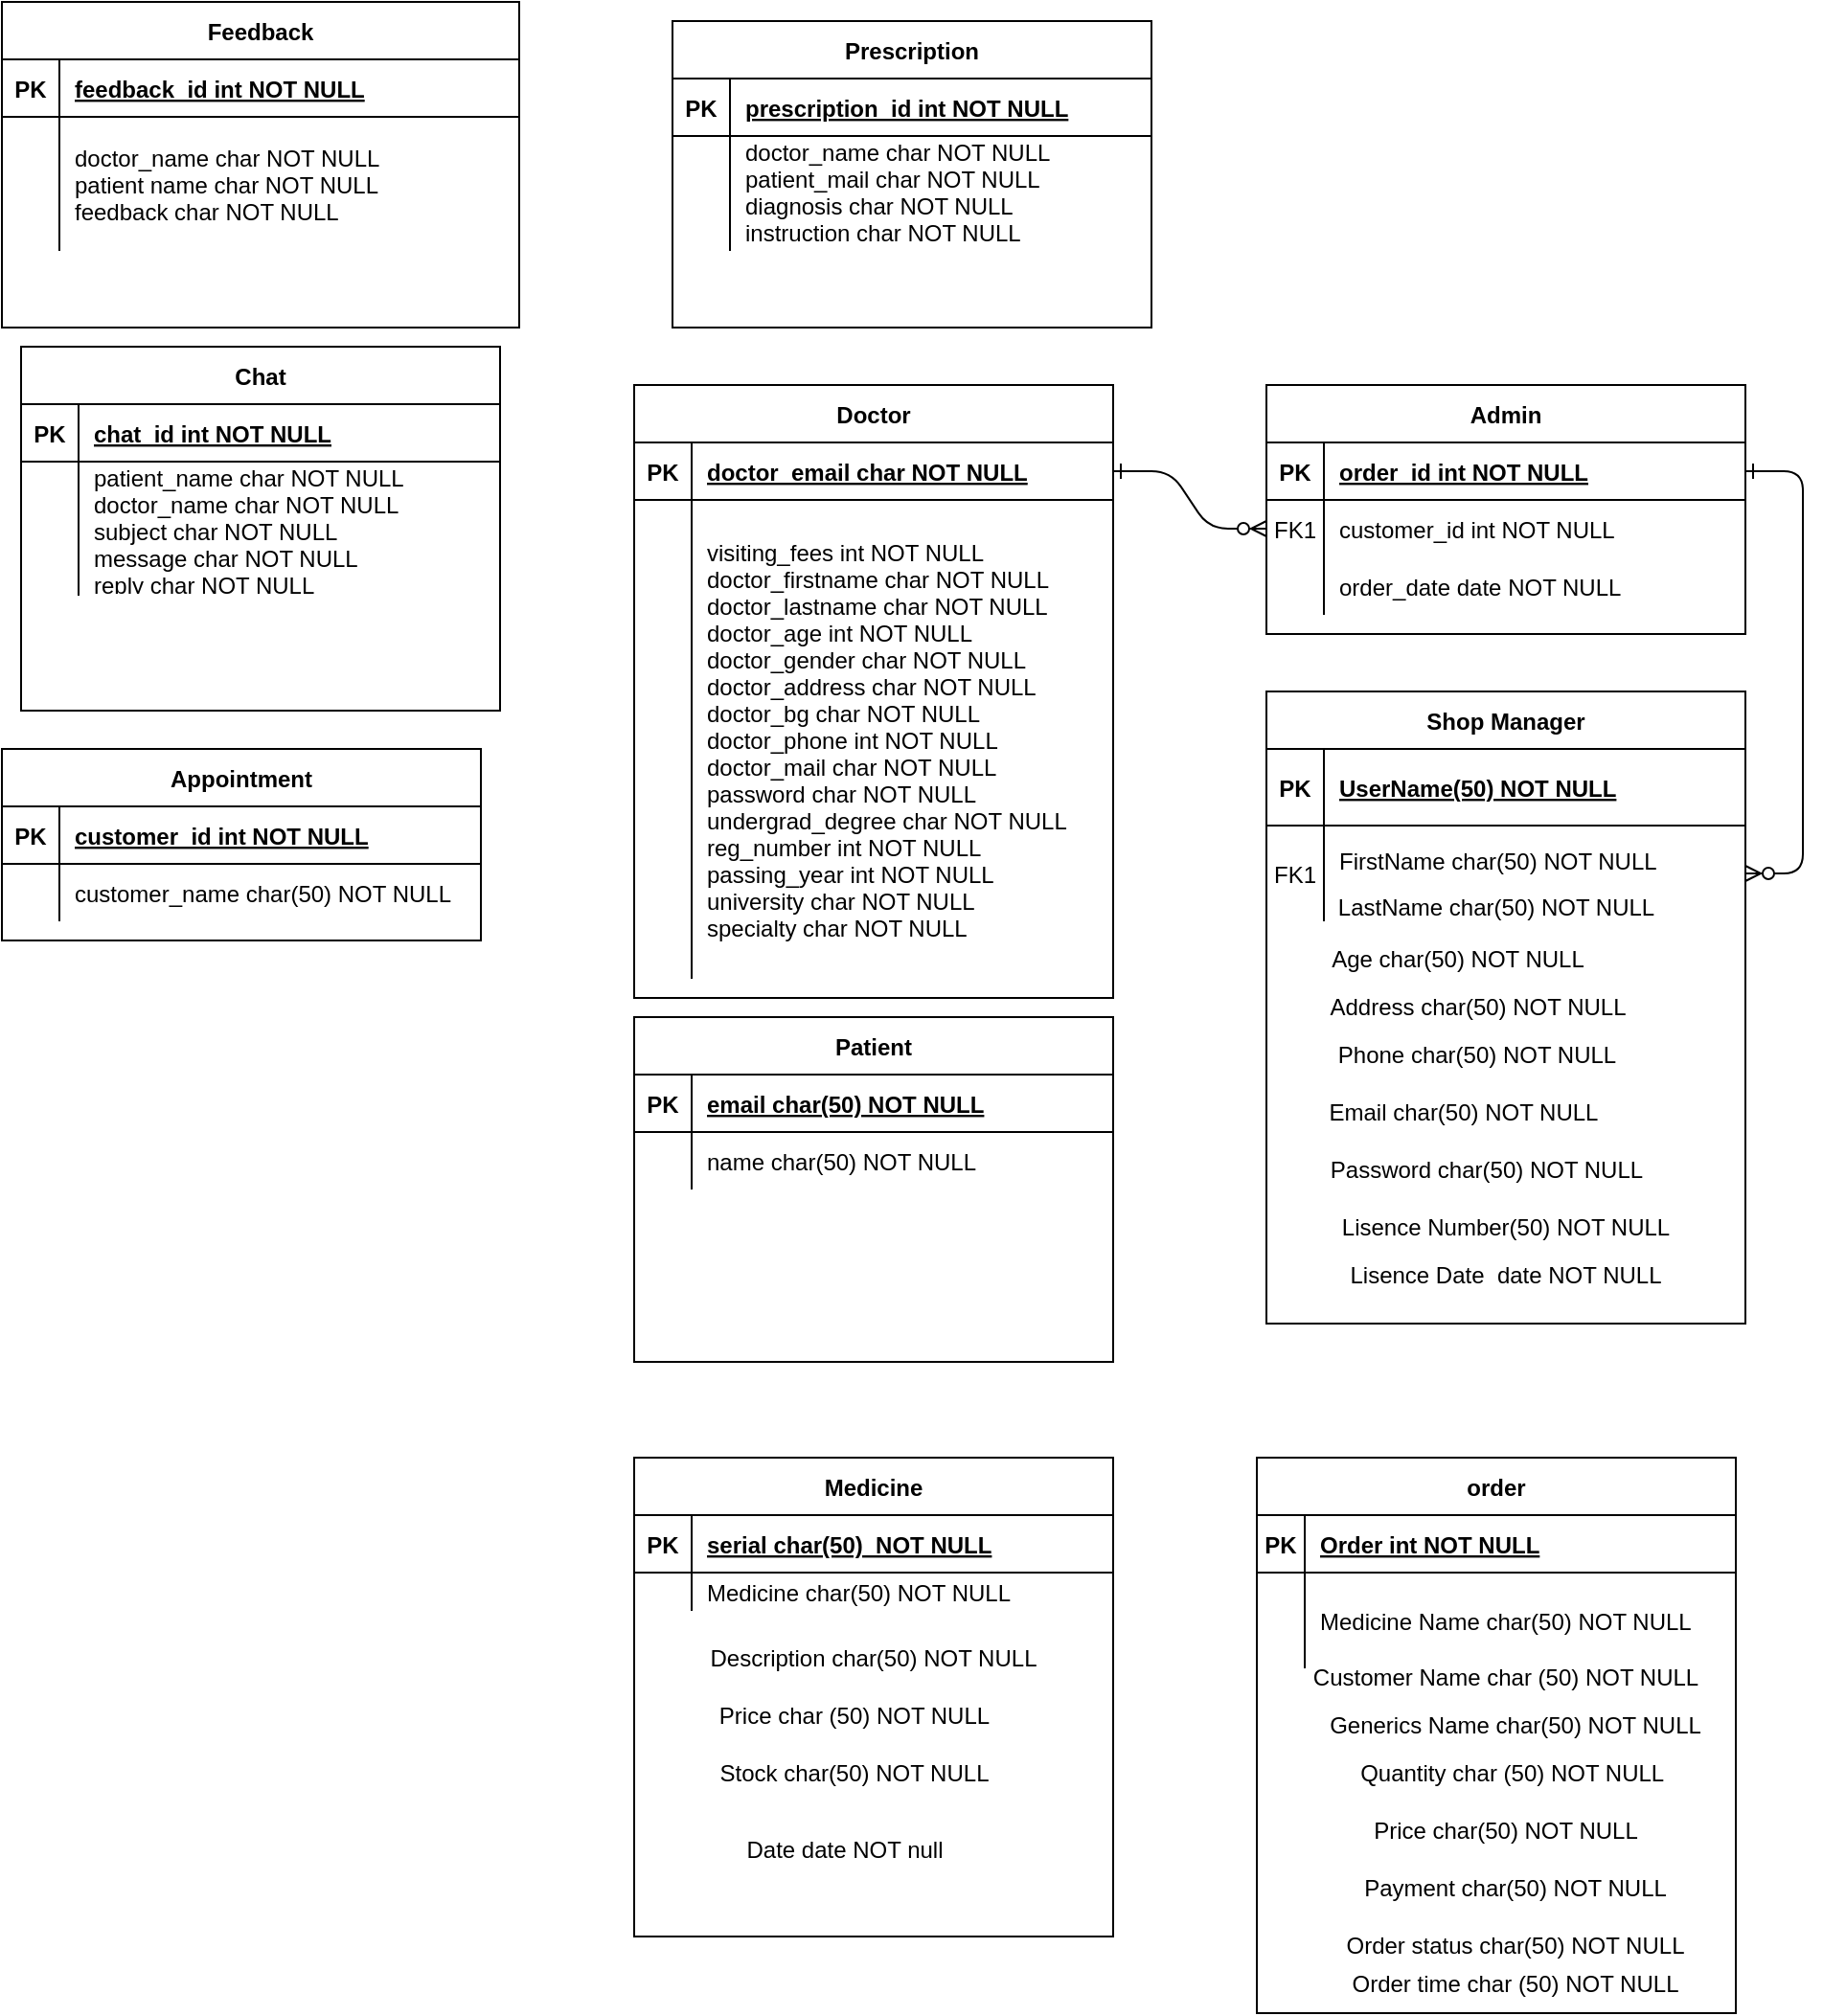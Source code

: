 <mxfile version="15.6.2" type="github">
  <diagram id="R2lEEEUBdFMjLlhIrx00" name="Page-1">
    <mxGraphModel dx="1888" dy="1647" grid="1" gridSize="10" guides="1" tooltips="1" connect="1" arrows="1" fold="1" page="1" pageScale="1" pageWidth="850" pageHeight="1100" math="0" shadow="0" extFonts="Permanent Marker^https://fonts.googleapis.com/css?family=Permanent+Marker">
      <root>
        <mxCell id="0" />
        <mxCell id="1" parent="0" />
        <mxCell id="C-vyLk0tnHw3VtMMgP7b-1" value="" style="edgeStyle=entityRelationEdgeStyle;endArrow=ERzeroToMany;startArrow=ERone;endFill=1;startFill=0;" parent="1" source="C-vyLk0tnHw3VtMMgP7b-24" target="C-vyLk0tnHw3VtMMgP7b-6" edge="1">
          <mxGeometry width="100" height="100" relative="1" as="geometry">
            <mxPoint x="340" y="720" as="sourcePoint" />
            <mxPoint x="440" y="620" as="targetPoint" />
          </mxGeometry>
        </mxCell>
        <mxCell id="C-vyLk0tnHw3VtMMgP7b-12" value="" style="edgeStyle=entityRelationEdgeStyle;endArrow=ERzeroToMany;startArrow=ERone;endFill=1;startFill=0;" parent="1" source="C-vyLk0tnHw3VtMMgP7b-3" target="C-vyLk0tnHw3VtMMgP7b-17" edge="1">
          <mxGeometry width="100" height="100" relative="1" as="geometry">
            <mxPoint x="400" y="180" as="sourcePoint" />
            <mxPoint x="460" y="205" as="targetPoint" />
          </mxGeometry>
        </mxCell>
        <mxCell id="C-vyLk0tnHw3VtMMgP7b-2" value="Admin" style="shape=table;startSize=30;container=1;collapsible=1;childLayout=tableLayout;fixedRows=1;rowLines=0;fontStyle=1;align=center;resizeLast=1;" parent="1" vertex="1">
          <mxGeometry x="450" y="120" width="250" height="130" as="geometry" />
        </mxCell>
        <mxCell id="C-vyLk0tnHw3VtMMgP7b-3" value="" style="shape=partialRectangle;collapsible=0;dropTarget=0;pointerEvents=0;fillColor=none;points=[[0,0.5],[1,0.5]];portConstraint=eastwest;top=0;left=0;right=0;bottom=1;" parent="C-vyLk0tnHw3VtMMgP7b-2" vertex="1">
          <mxGeometry y="30" width="250" height="30" as="geometry" />
        </mxCell>
        <mxCell id="C-vyLk0tnHw3VtMMgP7b-4" value="PK" style="shape=partialRectangle;overflow=hidden;connectable=0;fillColor=none;top=0;left=0;bottom=0;right=0;fontStyle=1;" parent="C-vyLk0tnHw3VtMMgP7b-3" vertex="1">
          <mxGeometry width="30" height="30" as="geometry" />
        </mxCell>
        <mxCell id="C-vyLk0tnHw3VtMMgP7b-5" value="order_id int NOT NULL " style="shape=partialRectangle;overflow=hidden;connectable=0;fillColor=none;top=0;left=0;bottom=0;right=0;align=left;spacingLeft=6;fontStyle=5;" parent="C-vyLk0tnHw3VtMMgP7b-3" vertex="1">
          <mxGeometry x="30" width="220" height="30" as="geometry" />
        </mxCell>
        <mxCell id="C-vyLk0tnHw3VtMMgP7b-6" value="" style="shape=partialRectangle;collapsible=0;dropTarget=0;pointerEvents=0;fillColor=none;points=[[0,0.5],[1,0.5]];portConstraint=eastwest;top=0;left=0;right=0;bottom=0;" parent="C-vyLk0tnHw3VtMMgP7b-2" vertex="1">
          <mxGeometry y="60" width="250" height="30" as="geometry" />
        </mxCell>
        <mxCell id="C-vyLk0tnHw3VtMMgP7b-7" value="FK1" style="shape=partialRectangle;overflow=hidden;connectable=0;fillColor=none;top=0;left=0;bottom=0;right=0;" parent="C-vyLk0tnHw3VtMMgP7b-6" vertex="1">
          <mxGeometry width="30" height="30" as="geometry" />
        </mxCell>
        <mxCell id="C-vyLk0tnHw3VtMMgP7b-8" value="customer_id int NOT NULL" style="shape=partialRectangle;overflow=hidden;connectable=0;fillColor=none;top=0;left=0;bottom=0;right=0;align=left;spacingLeft=6;" parent="C-vyLk0tnHw3VtMMgP7b-6" vertex="1">
          <mxGeometry x="30" width="220" height="30" as="geometry" />
        </mxCell>
        <mxCell id="C-vyLk0tnHw3VtMMgP7b-9" value="" style="shape=partialRectangle;collapsible=0;dropTarget=0;pointerEvents=0;fillColor=none;points=[[0,0.5],[1,0.5]];portConstraint=eastwest;top=0;left=0;right=0;bottom=0;" parent="C-vyLk0tnHw3VtMMgP7b-2" vertex="1">
          <mxGeometry y="90" width="250" height="30" as="geometry" />
        </mxCell>
        <mxCell id="C-vyLk0tnHw3VtMMgP7b-10" value="" style="shape=partialRectangle;overflow=hidden;connectable=0;fillColor=none;top=0;left=0;bottom=0;right=0;" parent="C-vyLk0tnHw3VtMMgP7b-9" vertex="1">
          <mxGeometry width="30" height="30" as="geometry" />
        </mxCell>
        <mxCell id="C-vyLk0tnHw3VtMMgP7b-11" value="order_date date NOT NULL" style="shape=partialRectangle;overflow=hidden;connectable=0;fillColor=none;top=0;left=0;bottom=0;right=0;align=left;spacingLeft=6;" parent="C-vyLk0tnHw3VtMMgP7b-9" vertex="1">
          <mxGeometry x="30" width="220" height="30" as="geometry" />
        </mxCell>
        <mxCell id="C-vyLk0tnHw3VtMMgP7b-13" value="Shop Manager" style="shape=table;startSize=30;container=1;collapsible=1;childLayout=tableLayout;fixedRows=1;rowLines=0;fontStyle=1;align=center;resizeLast=1;" parent="1" vertex="1">
          <mxGeometry x="450" y="280" width="250" height="330" as="geometry" />
        </mxCell>
        <mxCell id="C-vyLk0tnHw3VtMMgP7b-14" value="" style="shape=partialRectangle;collapsible=0;dropTarget=0;pointerEvents=0;fillColor=none;points=[[0,0.5],[1,0.5]];portConstraint=eastwest;top=0;left=0;right=0;bottom=1;" parent="C-vyLk0tnHw3VtMMgP7b-13" vertex="1">
          <mxGeometry y="30" width="250" height="40" as="geometry" />
        </mxCell>
        <mxCell id="C-vyLk0tnHw3VtMMgP7b-15" value="PK" style="shape=partialRectangle;overflow=hidden;connectable=0;fillColor=none;top=0;left=0;bottom=0;right=0;fontStyle=1;" parent="C-vyLk0tnHw3VtMMgP7b-14" vertex="1">
          <mxGeometry width="30" height="40" as="geometry">
            <mxRectangle width="30" height="40" as="alternateBounds" />
          </mxGeometry>
        </mxCell>
        <mxCell id="C-vyLk0tnHw3VtMMgP7b-16" value="UserName(50) NOT NULL " style="shape=partialRectangle;overflow=hidden;connectable=0;fillColor=none;top=0;left=0;bottom=0;right=0;align=left;spacingLeft=6;fontStyle=5;" parent="C-vyLk0tnHw3VtMMgP7b-14" vertex="1">
          <mxGeometry x="30" width="220" height="40" as="geometry">
            <mxRectangle width="220" height="40" as="alternateBounds" />
          </mxGeometry>
        </mxCell>
        <mxCell id="C-vyLk0tnHw3VtMMgP7b-17" value="" style="shape=partialRectangle;collapsible=0;dropTarget=0;pointerEvents=0;fillColor=none;points=[[0,0.5],[1,0.5]];portConstraint=eastwest;top=0;left=0;right=0;bottom=0;" parent="C-vyLk0tnHw3VtMMgP7b-13" vertex="1">
          <mxGeometry y="70" width="250" height="50" as="geometry" />
        </mxCell>
        <mxCell id="C-vyLk0tnHw3VtMMgP7b-18" value="FK1" style="shape=partialRectangle;overflow=hidden;connectable=0;fillColor=none;top=0;left=0;bottom=0;right=0;" parent="C-vyLk0tnHw3VtMMgP7b-17" vertex="1">
          <mxGeometry width="30" height="50" as="geometry">
            <mxRectangle width="30" height="50" as="alternateBounds" />
          </mxGeometry>
        </mxCell>
        <mxCell id="C-vyLk0tnHw3VtMMgP7b-19" value="FirstName char(50) NOT NULL&#xa;" style="shape=partialRectangle;overflow=hidden;connectable=0;fillColor=none;top=0;left=0;bottom=0;right=0;align=left;spacingLeft=6;" parent="C-vyLk0tnHw3VtMMgP7b-17" vertex="1">
          <mxGeometry x="30" width="220" height="50" as="geometry">
            <mxRectangle width="220" height="50" as="alternateBounds" />
          </mxGeometry>
        </mxCell>
        <mxCell id="C-vyLk0tnHw3VtMMgP7b-23" value="Doctor" style="shape=table;startSize=30;container=1;collapsible=1;childLayout=tableLayout;fixedRows=1;rowLines=0;fontStyle=1;align=center;resizeLast=1;" parent="1" vertex="1">
          <mxGeometry x="120" y="120" width="250" height="320" as="geometry" />
        </mxCell>
        <mxCell id="C-vyLk0tnHw3VtMMgP7b-24" value="" style="shape=partialRectangle;collapsible=0;dropTarget=0;pointerEvents=0;fillColor=none;points=[[0,0.5],[1,0.5]];portConstraint=eastwest;top=0;left=0;right=0;bottom=1;" parent="C-vyLk0tnHw3VtMMgP7b-23" vertex="1">
          <mxGeometry y="30" width="250" height="30" as="geometry" />
        </mxCell>
        <mxCell id="C-vyLk0tnHw3VtMMgP7b-25" value="PK" style="shape=partialRectangle;overflow=hidden;connectable=0;fillColor=none;top=0;left=0;bottom=0;right=0;fontStyle=1;" parent="C-vyLk0tnHw3VtMMgP7b-24" vertex="1">
          <mxGeometry width="30" height="30" as="geometry">
            <mxRectangle width="30" height="30" as="alternateBounds" />
          </mxGeometry>
        </mxCell>
        <mxCell id="C-vyLk0tnHw3VtMMgP7b-26" value="doctor_email char NOT NULL" style="shape=partialRectangle;overflow=hidden;connectable=0;fillColor=none;top=0;left=0;bottom=0;right=0;align=left;spacingLeft=6;fontStyle=5;" parent="C-vyLk0tnHw3VtMMgP7b-24" vertex="1">
          <mxGeometry x="30" width="220" height="30" as="geometry">
            <mxRectangle width="220" height="30" as="alternateBounds" />
          </mxGeometry>
        </mxCell>
        <mxCell id="C-vyLk0tnHw3VtMMgP7b-27" value="" style="shape=partialRectangle;collapsible=0;dropTarget=0;pointerEvents=0;fillColor=none;points=[[0,0.5],[1,0.5]];portConstraint=eastwest;top=0;left=0;right=0;bottom=0;" parent="C-vyLk0tnHw3VtMMgP7b-23" vertex="1">
          <mxGeometry y="60" width="250" height="250" as="geometry" />
        </mxCell>
        <mxCell id="C-vyLk0tnHw3VtMMgP7b-28" value="" style="shape=partialRectangle;overflow=hidden;connectable=0;fillColor=none;top=0;left=0;bottom=0;right=0;" parent="C-vyLk0tnHw3VtMMgP7b-27" vertex="1">
          <mxGeometry width="30" height="250" as="geometry">
            <mxRectangle width="30" height="250" as="alternateBounds" />
          </mxGeometry>
        </mxCell>
        <mxCell id="C-vyLk0tnHw3VtMMgP7b-29" value="visiting_fees int NOT NULL&#xa;doctor_firstname char NOT NULL&#xa;doctor_lastname char NOT NULL&#xa;doctor_age int NOT NULL&#xa;doctor_gender char NOT NULL&#xa;doctor_address char NOT NULL&#xa;doctor_bg char NOT NULL&#xa;doctor_phone int NOT NULL&#xa;doctor_mail char NOT NULL&#xa;password char NOT NULL&#xa;undergrad_degree char NOT NULL&#xa;reg_number int NOT NULL&#xa;passing_year int NOT NULL&#xa;university char NOT NULL&#xa;specialty char NOT NULL" style="shape=partialRectangle;overflow=hidden;connectable=0;fillColor=none;top=0;left=0;bottom=0;right=0;align=left;spacingLeft=6;" parent="C-vyLk0tnHw3VtMMgP7b-27" vertex="1">
          <mxGeometry x="30" width="220" height="250" as="geometry">
            <mxRectangle width="220" height="250" as="alternateBounds" />
          </mxGeometry>
        </mxCell>
        <mxCell id="6FN3mS5QUVpb9e6-_Hy7-1" value="Patient" style="shape=table;startSize=30;container=1;collapsible=1;childLayout=tableLayout;fixedRows=1;rowLines=0;fontStyle=1;align=center;resizeLast=1;" parent="1" vertex="1">
          <mxGeometry x="120" y="450" width="250" height="180" as="geometry" />
        </mxCell>
        <mxCell id="6FN3mS5QUVpb9e6-_Hy7-2" value="" style="shape=partialRectangle;collapsible=0;dropTarget=0;pointerEvents=0;fillColor=none;points=[[0,0.5],[1,0.5]];portConstraint=eastwest;top=0;left=0;right=0;bottom=1;" parent="6FN3mS5QUVpb9e6-_Hy7-1" vertex="1">
          <mxGeometry y="30" width="250" height="30" as="geometry" />
        </mxCell>
        <mxCell id="6FN3mS5QUVpb9e6-_Hy7-3" value="PK" style="shape=partialRectangle;overflow=hidden;connectable=0;fillColor=none;top=0;left=0;bottom=0;right=0;fontStyle=1;" parent="6FN3mS5QUVpb9e6-_Hy7-2" vertex="1">
          <mxGeometry width="30" height="30" as="geometry">
            <mxRectangle width="30" height="30" as="alternateBounds" />
          </mxGeometry>
        </mxCell>
        <mxCell id="6FN3mS5QUVpb9e6-_Hy7-4" value="email char(50) NOT NULL " style="shape=partialRectangle;overflow=hidden;connectable=0;fillColor=none;top=0;left=0;bottom=0;right=0;align=left;spacingLeft=6;fontStyle=5;" parent="6FN3mS5QUVpb9e6-_Hy7-2" vertex="1">
          <mxGeometry x="30" width="220" height="30" as="geometry">
            <mxRectangle width="220" height="30" as="alternateBounds" />
          </mxGeometry>
        </mxCell>
        <mxCell id="6FN3mS5QUVpb9e6-_Hy7-5" value="" style="shape=partialRectangle;collapsible=0;dropTarget=0;pointerEvents=0;fillColor=none;points=[[0,0.5],[1,0.5]];portConstraint=eastwest;top=0;left=0;right=0;bottom=0;" parent="6FN3mS5QUVpb9e6-_Hy7-1" vertex="1">
          <mxGeometry y="60" width="250" height="30" as="geometry" />
        </mxCell>
        <mxCell id="6FN3mS5QUVpb9e6-_Hy7-6" value="" style="shape=partialRectangle;overflow=hidden;connectable=0;fillColor=none;top=0;left=0;bottom=0;right=0;" parent="6FN3mS5QUVpb9e6-_Hy7-5" vertex="1">
          <mxGeometry width="30" height="30" as="geometry">
            <mxRectangle width="30" height="30" as="alternateBounds" />
          </mxGeometry>
        </mxCell>
        <mxCell id="6FN3mS5QUVpb9e6-_Hy7-7" value="name char(50) NOT NULL" style="shape=partialRectangle;overflow=hidden;connectable=0;fillColor=none;top=0;left=0;bottom=0;right=0;align=left;spacingLeft=6;" parent="6FN3mS5QUVpb9e6-_Hy7-5" vertex="1">
          <mxGeometry x="30" width="220" height="30" as="geometry">
            <mxRectangle width="220" height="30" as="alternateBounds" />
          </mxGeometry>
        </mxCell>
        <mxCell id="6FN3mS5QUVpb9e6-_Hy7-8" value="Prescription" style="shape=table;startSize=30;container=1;collapsible=1;childLayout=tableLayout;fixedRows=1;rowLines=0;fontStyle=1;align=center;resizeLast=1;" parent="1" vertex="1">
          <mxGeometry x="140" y="-70" width="250" height="160" as="geometry" />
        </mxCell>
        <mxCell id="6FN3mS5QUVpb9e6-_Hy7-9" value="" style="shape=partialRectangle;collapsible=0;dropTarget=0;pointerEvents=0;fillColor=none;points=[[0,0.5],[1,0.5]];portConstraint=eastwest;top=0;left=0;right=0;bottom=1;" parent="6FN3mS5QUVpb9e6-_Hy7-8" vertex="1">
          <mxGeometry y="30" width="250" height="30" as="geometry" />
        </mxCell>
        <mxCell id="6FN3mS5QUVpb9e6-_Hy7-10" value="PK" style="shape=partialRectangle;overflow=hidden;connectable=0;fillColor=none;top=0;left=0;bottom=0;right=0;fontStyle=1;" parent="6FN3mS5QUVpb9e6-_Hy7-9" vertex="1">
          <mxGeometry width="30" height="30" as="geometry">
            <mxRectangle width="30" height="30" as="alternateBounds" />
          </mxGeometry>
        </mxCell>
        <mxCell id="6FN3mS5QUVpb9e6-_Hy7-11" value="prescription_id int NOT NULL" style="shape=partialRectangle;overflow=hidden;connectable=0;fillColor=none;top=0;left=0;bottom=0;right=0;align=left;spacingLeft=6;fontStyle=5;" parent="6FN3mS5QUVpb9e6-_Hy7-9" vertex="1">
          <mxGeometry x="30" width="220" height="30" as="geometry">
            <mxRectangle width="220" height="30" as="alternateBounds" />
          </mxGeometry>
        </mxCell>
        <mxCell id="6FN3mS5QUVpb9e6-_Hy7-12" value="" style="shape=partialRectangle;collapsible=0;dropTarget=0;pointerEvents=0;fillColor=none;points=[[0,0.5],[1,0.5]];portConstraint=eastwest;top=0;left=0;right=0;bottom=0;" parent="6FN3mS5QUVpb9e6-_Hy7-8" vertex="1">
          <mxGeometry y="60" width="250" height="60" as="geometry" />
        </mxCell>
        <mxCell id="6FN3mS5QUVpb9e6-_Hy7-13" value="" style="shape=partialRectangle;overflow=hidden;connectable=0;fillColor=none;top=0;left=0;bottom=0;right=0;" parent="6FN3mS5QUVpb9e6-_Hy7-12" vertex="1">
          <mxGeometry width="30" height="60" as="geometry">
            <mxRectangle width="30" height="60" as="alternateBounds" />
          </mxGeometry>
        </mxCell>
        <mxCell id="6FN3mS5QUVpb9e6-_Hy7-14" value="doctor_name char NOT NULL&#xa;patient_mail char NOT NULL&#xa;diagnosis char NOT NULL&#xa;instruction char NOT NULL&#xa;" style="shape=partialRectangle;overflow=hidden;connectable=0;fillColor=none;top=0;left=0;bottom=0;right=0;align=left;spacingLeft=6;" parent="6FN3mS5QUVpb9e6-_Hy7-12" vertex="1">
          <mxGeometry x="30" width="220" height="60" as="geometry">
            <mxRectangle width="220" height="60" as="alternateBounds" />
          </mxGeometry>
        </mxCell>
        <mxCell id="6FN3mS5QUVpb9e6-_Hy7-15" value="Chat" style="shape=table;startSize=30;container=1;collapsible=1;childLayout=tableLayout;fixedRows=1;rowLines=0;fontStyle=1;align=center;resizeLast=1;" parent="1" vertex="1">
          <mxGeometry x="-200" y="100" width="250" height="190" as="geometry" />
        </mxCell>
        <mxCell id="6FN3mS5QUVpb9e6-_Hy7-16" value="" style="shape=partialRectangle;collapsible=0;dropTarget=0;pointerEvents=0;fillColor=none;points=[[0,0.5],[1,0.5]];portConstraint=eastwest;top=0;left=0;right=0;bottom=1;" parent="6FN3mS5QUVpb9e6-_Hy7-15" vertex="1">
          <mxGeometry y="30" width="250" height="30" as="geometry" />
        </mxCell>
        <mxCell id="6FN3mS5QUVpb9e6-_Hy7-17" value="PK" style="shape=partialRectangle;overflow=hidden;connectable=0;fillColor=none;top=0;left=0;bottom=0;right=0;fontStyle=1;" parent="6FN3mS5QUVpb9e6-_Hy7-16" vertex="1">
          <mxGeometry width="30" height="30" as="geometry">
            <mxRectangle width="30" height="30" as="alternateBounds" />
          </mxGeometry>
        </mxCell>
        <mxCell id="6FN3mS5QUVpb9e6-_Hy7-18" value="chat_id int NOT NULL" style="shape=partialRectangle;overflow=hidden;connectable=0;fillColor=none;top=0;left=0;bottom=0;right=0;align=left;spacingLeft=6;fontStyle=5;" parent="6FN3mS5QUVpb9e6-_Hy7-16" vertex="1">
          <mxGeometry x="30" width="220" height="30" as="geometry">
            <mxRectangle width="220" height="30" as="alternateBounds" />
          </mxGeometry>
        </mxCell>
        <mxCell id="6FN3mS5QUVpb9e6-_Hy7-19" value="" style="shape=partialRectangle;collapsible=0;dropTarget=0;pointerEvents=0;fillColor=none;points=[[0,0.5],[1,0.5]];portConstraint=eastwest;top=0;left=0;right=0;bottom=0;" parent="6FN3mS5QUVpb9e6-_Hy7-15" vertex="1">
          <mxGeometry y="60" width="250" height="70" as="geometry" />
        </mxCell>
        <mxCell id="6FN3mS5QUVpb9e6-_Hy7-20" value="" style="shape=partialRectangle;overflow=hidden;connectable=0;fillColor=none;top=0;left=0;bottom=0;right=0;" parent="6FN3mS5QUVpb9e6-_Hy7-19" vertex="1">
          <mxGeometry width="30" height="70" as="geometry">
            <mxRectangle width="30" height="70" as="alternateBounds" />
          </mxGeometry>
        </mxCell>
        <mxCell id="6FN3mS5QUVpb9e6-_Hy7-21" value="patient_name char NOT NULL&#xa;doctor_name char NOT NULL&#xa;subject char NOT NULL&#xa;message char NOT NULL&#xa;reply char NOT NULL&#xa;&#xa;" style="shape=partialRectangle;overflow=hidden;connectable=0;fillColor=none;top=0;left=0;bottom=0;right=0;align=left;spacingLeft=6;" parent="6FN3mS5QUVpb9e6-_Hy7-19" vertex="1">
          <mxGeometry x="30" width="220" height="70" as="geometry">
            <mxRectangle width="220" height="70" as="alternateBounds" />
          </mxGeometry>
        </mxCell>
        <mxCell id="6FN3mS5QUVpb9e6-_Hy7-22" value="Appointment" style="shape=table;startSize=30;container=1;collapsible=1;childLayout=tableLayout;fixedRows=1;rowLines=0;fontStyle=1;align=center;resizeLast=1;" parent="1" vertex="1">
          <mxGeometry x="-210" y="310" width="250" height="100" as="geometry" />
        </mxCell>
        <mxCell id="6FN3mS5QUVpb9e6-_Hy7-23" value="" style="shape=partialRectangle;collapsible=0;dropTarget=0;pointerEvents=0;fillColor=none;points=[[0,0.5],[1,0.5]];portConstraint=eastwest;top=0;left=0;right=0;bottom=1;" parent="6FN3mS5QUVpb9e6-_Hy7-22" vertex="1">
          <mxGeometry y="30" width="250" height="30" as="geometry" />
        </mxCell>
        <mxCell id="6FN3mS5QUVpb9e6-_Hy7-24" value="PK" style="shape=partialRectangle;overflow=hidden;connectable=0;fillColor=none;top=0;left=0;bottom=0;right=0;fontStyle=1;" parent="6FN3mS5QUVpb9e6-_Hy7-23" vertex="1">
          <mxGeometry width="30" height="30" as="geometry">
            <mxRectangle width="30" height="30" as="alternateBounds" />
          </mxGeometry>
        </mxCell>
        <mxCell id="6FN3mS5QUVpb9e6-_Hy7-25" value="customer_id int NOT NULL " style="shape=partialRectangle;overflow=hidden;connectable=0;fillColor=none;top=0;left=0;bottom=0;right=0;align=left;spacingLeft=6;fontStyle=5;" parent="6FN3mS5QUVpb9e6-_Hy7-23" vertex="1">
          <mxGeometry x="30" width="220" height="30" as="geometry">
            <mxRectangle width="220" height="30" as="alternateBounds" />
          </mxGeometry>
        </mxCell>
        <mxCell id="6FN3mS5QUVpb9e6-_Hy7-26" value="" style="shape=partialRectangle;collapsible=0;dropTarget=0;pointerEvents=0;fillColor=none;points=[[0,0.5],[1,0.5]];portConstraint=eastwest;top=0;left=0;right=0;bottom=0;" parent="6FN3mS5QUVpb9e6-_Hy7-22" vertex="1">
          <mxGeometry y="60" width="250" height="30" as="geometry" />
        </mxCell>
        <mxCell id="6FN3mS5QUVpb9e6-_Hy7-27" value="" style="shape=partialRectangle;overflow=hidden;connectable=0;fillColor=none;top=0;left=0;bottom=0;right=0;" parent="6FN3mS5QUVpb9e6-_Hy7-26" vertex="1">
          <mxGeometry width="30" height="30" as="geometry">
            <mxRectangle width="30" height="30" as="alternateBounds" />
          </mxGeometry>
        </mxCell>
        <mxCell id="6FN3mS5QUVpb9e6-_Hy7-28" value="customer_name char(50) NOT NULL" style="shape=partialRectangle;overflow=hidden;connectable=0;fillColor=none;top=0;left=0;bottom=0;right=0;align=left;spacingLeft=6;" parent="6FN3mS5QUVpb9e6-_Hy7-26" vertex="1">
          <mxGeometry x="30" width="220" height="30" as="geometry">
            <mxRectangle width="220" height="30" as="alternateBounds" />
          </mxGeometry>
        </mxCell>
        <mxCell id="6FN3mS5QUVpb9e6-_Hy7-29" value="Feedback" style="shape=table;startSize=30;container=1;collapsible=1;childLayout=tableLayout;fixedRows=1;rowLines=0;fontStyle=1;align=center;resizeLast=1;" parent="1" vertex="1">
          <mxGeometry x="-210" y="-80" width="270" height="170" as="geometry" />
        </mxCell>
        <mxCell id="6FN3mS5QUVpb9e6-_Hy7-30" value="" style="shape=partialRectangle;collapsible=0;dropTarget=0;pointerEvents=0;fillColor=none;points=[[0,0.5],[1,0.5]];portConstraint=eastwest;top=0;left=0;right=0;bottom=1;" parent="6FN3mS5QUVpb9e6-_Hy7-29" vertex="1">
          <mxGeometry y="30" width="270" height="30" as="geometry" />
        </mxCell>
        <mxCell id="6FN3mS5QUVpb9e6-_Hy7-31" value="PK" style="shape=partialRectangle;overflow=hidden;connectable=0;fillColor=none;top=0;left=0;bottom=0;right=0;fontStyle=1;" parent="6FN3mS5QUVpb9e6-_Hy7-30" vertex="1">
          <mxGeometry width="30" height="30" as="geometry">
            <mxRectangle width="30" height="30" as="alternateBounds" />
          </mxGeometry>
        </mxCell>
        <mxCell id="6FN3mS5QUVpb9e6-_Hy7-32" value="feedback_id int NOT NULL" style="shape=partialRectangle;overflow=hidden;connectable=0;fillColor=none;top=0;left=0;bottom=0;right=0;align=left;spacingLeft=6;fontStyle=5;" parent="6FN3mS5QUVpb9e6-_Hy7-30" vertex="1">
          <mxGeometry x="30" width="240" height="30" as="geometry">
            <mxRectangle width="240" height="30" as="alternateBounds" />
          </mxGeometry>
        </mxCell>
        <mxCell id="6FN3mS5QUVpb9e6-_Hy7-33" value="" style="shape=partialRectangle;collapsible=0;dropTarget=0;pointerEvents=0;fillColor=none;points=[[0,0.5],[1,0.5]];portConstraint=eastwest;top=0;left=0;right=0;bottom=0;" parent="6FN3mS5QUVpb9e6-_Hy7-29" vertex="1">
          <mxGeometry y="60" width="270" height="70" as="geometry" />
        </mxCell>
        <mxCell id="6FN3mS5QUVpb9e6-_Hy7-34" value="" style="shape=partialRectangle;overflow=hidden;connectable=0;fillColor=none;top=0;left=0;bottom=0;right=0;" parent="6FN3mS5QUVpb9e6-_Hy7-33" vertex="1">
          <mxGeometry width="30" height="70" as="geometry">
            <mxRectangle width="30" height="70" as="alternateBounds" />
          </mxGeometry>
        </mxCell>
        <mxCell id="6FN3mS5QUVpb9e6-_Hy7-35" value="doctor_name char NOT NULL&#xa;patient name char NOT NULL&#xa;feedback char NOT NULL" style="shape=partialRectangle;overflow=hidden;connectable=0;fillColor=none;top=0;left=0;bottom=0;right=0;align=left;spacingLeft=6;" parent="6FN3mS5QUVpb9e6-_Hy7-33" vertex="1">
          <mxGeometry x="30" width="240" height="70" as="geometry">
            <mxRectangle width="240" height="70" as="alternateBounds" />
          </mxGeometry>
        </mxCell>
        <mxCell id="6FN3mS5QUVpb9e6-_Hy7-36" value="order" style="shape=table;startSize=30;container=1;collapsible=1;childLayout=tableLayout;fixedRows=1;rowLines=0;fontStyle=1;align=center;resizeLast=1;" parent="1" vertex="1">
          <mxGeometry x="445" y="680" width="250" height="290" as="geometry" />
        </mxCell>
        <mxCell id="6FN3mS5QUVpb9e6-_Hy7-37" value="" style="shape=partialRectangle;collapsible=0;dropTarget=0;pointerEvents=0;fillColor=none;points=[[0,0.5],[1,0.5]];portConstraint=eastwest;top=0;left=0;right=0;bottom=1;" parent="6FN3mS5QUVpb9e6-_Hy7-36" vertex="1">
          <mxGeometry y="30" width="250" height="30" as="geometry" />
        </mxCell>
        <mxCell id="6FN3mS5QUVpb9e6-_Hy7-38" value="PK" style="shape=partialRectangle;overflow=hidden;connectable=0;fillColor=none;top=0;left=0;bottom=0;right=0;fontStyle=1;" parent="6FN3mS5QUVpb9e6-_Hy7-37" vertex="1">
          <mxGeometry width="25" height="30" as="geometry">
            <mxRectangle width="25" height="30" as="alternateBounds" />
          </mxGeometry>
        </mxCell>
        <mxCell id="6FN3mS5QUVpb9e6-_Hy7-39" value="Order int NOT NULL " style="shape=partialRectangle;overflow=hidden;connectable=0;fillColor=none;top=0;left=0;bottom=0;right=0;align=left;spacingLeft=6;fontStyle=5;" parent="6FN3mS5QUVpb9e6-_Hy7-37" vertex="1">
          <mxGeometry x="25" width="225" height="30" as="geometry">
            <mxRectangle width="225" height="30" as="alternateBounds" />
          </mxGeometry>
        </mxCell>
        <mxCell id="6FN3mS5QUVpb9e6-_Hy7-40" value="" style="shape=partialRectangle;collapsible=0;dropTarget=0;pointerEvents=0;fillColor=none;points=[[0,0.5],[1,0.5]];portConstraint=eastwest;top=0;left=0;right=0;bottom=0;" parent="6FN3mS5QUVpb9e6-_Hy7-36" vertex="1">
          <mxGeometry y="60" width="250" height="50" as="geometry" />
        </mxCell>
        <mxCell id="6FN3mS5QUVpb9e6-_Hy7-41" value="" style="shape=partialRectangle;overflow=hidden;connectable=0;fillColor=none;top=0;left=0;bottom=0;right=0;" parent="6FN3mS5QUVpb9e6-_Hy7-40" vertex="1">
          <mxGeometry width="25" height="50" as="geometry">
            <mxRectangle width="25" height="50" as="alternateBounds" />
          </mxGeometry>
        </mxCell>
        <mxCell id="6FN3mS5QUVpb9e6-_Hy7-42" value="Medicine Name char(50) NOT NULL" style="shape=partialRectangle;overflow=hidden;connectable=0;fillColor=none;top=0;left=0;bottom=0;right=0;align=left;spacingLeft=6;" parent="6FN3mS5QUVpb9e6-_Hy7-40" vertex="1">
          <mxGeometry x="25" width="225" height="50" as="geometry">
            <mxRectangle width="225" height="50" as="alternateBounds" />
          </mxGeometry>
        </mxCell>
        <mxCell id="6FN3mS5QUVpb9e6-_Hy7-43" value="Medicine" style="shape=table;startSize=30;container=1;collapsible=1;childLayout=tableLayout;fixedRows=1;rowLines=0;fontStyle=1;align=center;resizeLast=1;" parent="1" vertex="1">
          <mxGeometry x="120" y="680" width="250" height="250" as="geometry" />
        </mxCell>
        <mxCell id="6FN3mS5QUVpb9e6-_Hy7-44" value="" style="shape=partialRectangle;collapsible=0;dropTarget=0;pointerEvents=0;fillColor=none;points=[[0,0.5],[1,0.5]];portConstraint=eastwest;top=0;left=0;right=0;bottom=1;" parent="6FN3mS5QUVpb9e6-_Hy7-43" vertex="1">
          <mxGeometry y="30" width="250" height="30" as="geometry" />
        </mxCell>
        <mxCell id="6FN3mS5QUVpb9e6-_Hy7-45" value="PK" style="shape=partialRectangle;overflow=hidden;connectable=0;fillColor=none;top=0;left=0;bottom=0;right=0;fontStyle=1;" parent="6FN3mS5QUVpb9e6-_Hy7-44" vertex="1">
          <mxGeometry width="30" height="30" as="geometry">
            <mxRectangle width="30" height="30" as="alternateBounds" />
          </mxGeometry>
        </mxCell>
        <mxCell id="6FN3mS5QUVpb9e6-_Hy7-46" value="serial char(50)  NOT NULL " style="shape=partialRectangle;overflow=hidden;connectable=0;fillColor=none;top=0;left=0;bottom=0;right=0;align=left;spacingLeft=6;fontStyle=5;" parent="6FN3mS5QUVpb9e6-_Hy7-44" vertex="1">
          <mxGeometry x="30" width="220" height="30" as="geometry">
            <mxRectangle width="220" height="30" as="alternateBounds" />
          </mxGeometry>
        </mxCell>
        <mxCell id="6FN3mS5QUVpb9e6-_Hy7-47" value="" style="shape=partialRectangle;collapsible=0;dropTarget=0;pointerEvents=0;fillColor=none;points=[[0,0.5],[1,0.5]];portConstraint=eastwest;top=0;left=0;right=0;bottom=0;" parent="6FN3mS5QUVpb9e6-_Hy7-43" vertex="1">
          <mxGeometry y="60" width="250" height="20" as="geometry" />
        </mxCell>
        <mxCell id="6FN3mS5QUVpb9e6-_Hy7-48" value="" style="shape=partialRectangle;overflow=hidden;connectable=0;fillColor=none;top=0;left=0;bottom=0;right=0;" parent="6FN3mS5QUVpb9e6-_Hy7-47" vertex="1">
          <mxGeometry width="30" height="20" as="geometry">
            <mxRectangle width="30" height="20" as="alternateBounds" />
          </mxGeometry>
        </mxCell>
        <mxCell id="6FN3mS5QUVpb9e6-_Hy7-49" value="Medicine char(50) NOT NULL" style="shape=partialRectangle;overflow=hidden;connectable=0;fillColor=none;top=0;left=0;bottom=0;right=0;align=left;spacingLeft=6;" parent="6FN3mS5QUVpb9e6-_Hy7-47" vertex="1">
          <mxGeometry x="30" width="220" height="20" as="geometry">
            <mxRectangle width="220" height="20" as="alternateBounds" />
          </mxGeometry>
        </mxCell>
        <mxCell id="pbnAwxIuvDMKmGqDNCXv-1" value="LastName char(50) NOT NULL" style="text;html=1;strokeColor=none;fillColor=none;align=center;verticalAlign=middle;whiteSpace=wrap;rounded=0;" parent="1" vertex="1">
          <mxGeometry x="480" y="380" width="180" height="25" as="geometry" />
        </mxCell>
        <mxCell id="pbnAwxIuvDMKmGqDNCXv-2" value="Age char(50) NOT NULL" style="text;html=1;strokeColor=none;fillColor=none;align=center;verticalAlign=middle;whiteSpace=wrap;rounded=0;" parent="1" vertex="1">
          <mxGeometry x="480" y="410" width="140" height="20" as="geometry" />
        </mxCell>
        <mxCell id="pbnAwxIuvDMKmGqDNCXv-3" value="Address char(50) NOT NULL" style="text;html=1;strokeColor=none;fillColor=none;align=center;verticalAlign=middle;whiteSpace=wrap;rounded=0;" parent="1" vertex="1">
          <mxGeometry x="472.5" y="430" width="175" height="30" as="geometry" />
        </mxCell>
        <mxCell id="pbnAwxIuvDMKmGqDNCXv-4" value="Phone char(50) NOT NULL" style="text;html=1;strokeColor=none;fillColor=none;align=center;verticalAlign=middle;whiteSpace=wrap;rounded=0;" parent="1" vertex="1">
          <mxGeometry x="470" y="460" width="180" height="20" as="geometry" />
        </mxCell>
        <mxCell id="pbnAwxIuvDMKmGqDNCXv-7" value="Email char(50) NOT NULL" style="text;html=1;strokeColor=none;fillColor=none;align=center;verticalAlign=middle;whiteSpace=wrap;rounded=0;" parent="1" vertex="1">
          <mxGeometry x="472.5" y="490" width="160" height="20" as="geometry" />
        </mxCell>
        <mxCell id="pbnAwxIuvDMKmGqDNCXv-8" value="Password char(50) NOT NULL" style="text;html=1;strokeColor=none;fillColor=none;align=center;verticalAlign=middle;whiteSpace=wrap;rounded=0;" parent="1" vertex="1">
          <mxGeometry x="480" y="520" width="170" height="20" as="geometry" />
        </mxCell>
        <mxCell id="pbnAwxIuvDMKmGqDNCXv-9" value="Lisence Number(50) NOT NULL" style="text;html=1;strokeColor=none;fillColor=none;align=center;verticalAlign=middle;whiteSpace=wrap;rounded=0;" parent="1" vertex="1">
          <mxGeometry x="480" y="550" width="190" height="20" as="geometry" />
        </mxCell>
        <mxCell id="pbnAwxIuvDMKmGqDNCXv-10" value="Lisence Date&amp;nbsp; date NOT NULL" style="text;html=1;strokeColor=none;fillColor=none;align=center;verticalAlign=middle;whiteSpace=wrap;rounded=0;" parent="1" vertex="1">
          <mxGeometry x="480" y="570" width="190" height="30" as="geometry" />
        </mxCell>
        <mxCell id="pbnAwxIuvDMKmGqDNCXv-13" value="Description char(50) NOT NULL" style="text;html=1;strokeColor=none;fillColor=none;align=center;verticalAlign=middle;whiteSpace=wrap;rounded=0;" parent="1" vertex="1">
          <mxGeometry x="150" y="770" width="190" height="30" as="geometry" />
        </mxCell>
        <mxCell id="pbnAwxIuvDMKmGqDNCXv-14" value="Price char (50) NOT NULL" style="text;html=1;strokeColor=none;fillColor=none;align=center;verticalAlign=middle;whiteSpace=wrap;rounded=0;" parent="1" vertex="1">
          <mxGeometry x="150" y="800" width="170" height="30" as="geometry" />
        </mxCell>
        <mxCell id="pbnAwxIuvDMKmGqDNCXv-15" value="Stock char(50) NOT NULL" style="text;html=1;strokeColor=none;fillColor=none;align=center;verticalAlign=middle;whiteSpace=wrap;rounded=0;" parent="1" vertex="1">
          <mxGeometry x="145" y="830" width="180" height="30" as="geometry" />
        </mxCell>
        <mxCell id="pbnAwxIuvDMKmGqDNCXv-18" value="Date date NOT null" style="text;html=1;strokeColor=none;fillColor=none;align=center;verticalAlign=middle;whiteSpace=wrap;rounded=0;" parent="1" vertex="1">
          <mxGeometry x="160" y="870" width="140" height="30" as="geometry" />
        </mxCell>
        <mxCell id="pbnAwxIuvDMKmGqDNCXv-19" value="Generics Name char(50) NOT NULL" style="text;html=1;strokeColor=none;fillColor=none;align=center;verticalAlign=middle;whiteSpace=wrap;rounded=0;" parent="1" vertex="1">
          <mxGeometry x="475" y="810" width="210" height="20" as="geometry" />
        </mxCell>
        <mxCell id="pbnAwxIuvDMKmGqDNCXv-20" value="Quantity char (50) NOT NULL&amp;nbsp;" style="text;html=1;strokeColor=none;fillColor=none;align=center;verticalAlign=middle;whiteSpace=wrap;rounded=0;" parent="1" vertex="1">
          <mxGeometry x="490" y="830" width="180" height="30" as="geometry" />
        </mxCell>
        <mxCell id="pbnAwxIuvDMKmGqDNCXv-21" value="Price char(50) NOT NULL" style="text;html=1;strokeColor=none;fillColor=none;align=center;verticalAlign=middle;whiteSpace=wrap;rounded=0;" parent="1" vertex="1">
          <mxGeometry x="480" y="860" width="190" height="30" as="geometry" />
        </mxCell>
        <mxCell id="pbnAwxIuvDMKmGqDNCXv-22" value="Payment char(50) NOT NULL" style="text;html=1;strokeColor=none;fillColor=none;align=center;verticalAlign=middle;whiteSpace=wrap;rounded=0;" parent="1" vertex="1">
          <mxGeometry x="485" y="890" width="190" height="30" as="geometry" />
        </mxCell>
        <mxCell id="pbnAwxIuvDMKmGqDNCXv-23" value="Order status char(50) NOT NULL" style="text;html=1;strokeColor=none;fillColor=none;align=center;verticalAlign=middle;whiteSpace=wrap;rounded=0;" parent="1" vertex="1">
          <mxGeometry x="485" y="920" width="190" height="30" as="geometry" />
        </mxCell>
        <mxCell id="pbnAwxIuvDMKmGqDNCXv-24" value="Order time char (50) NOT NULL" style="text;html=1;strokeColor=none;fillColor=none;align=center;verticalAlign=middle;whiteSpace=wrap;rounded=0;" parent="1" vertex="1">
          <mxGeometry x="490" y="940" width="180" height="30" as="geometry" />
        </mxCell>
        <mxCell id="8a75kNPDOQVL5s9D0EoL-2" value="Customer Name char (50) NOT NULL" style="text;html=1;strokeColor=none;fillColor=none;align=center;verticalAlign=middle;whiteSpace=wrap;rounded=0;" vertex="1" parent="1">
          <mxGeometry x="470" y="780" width="210" height="30" as="geometry" />
        </mxCell>
      </root>
    </mxGraphModel>
  </diagram>
</mxfile>
